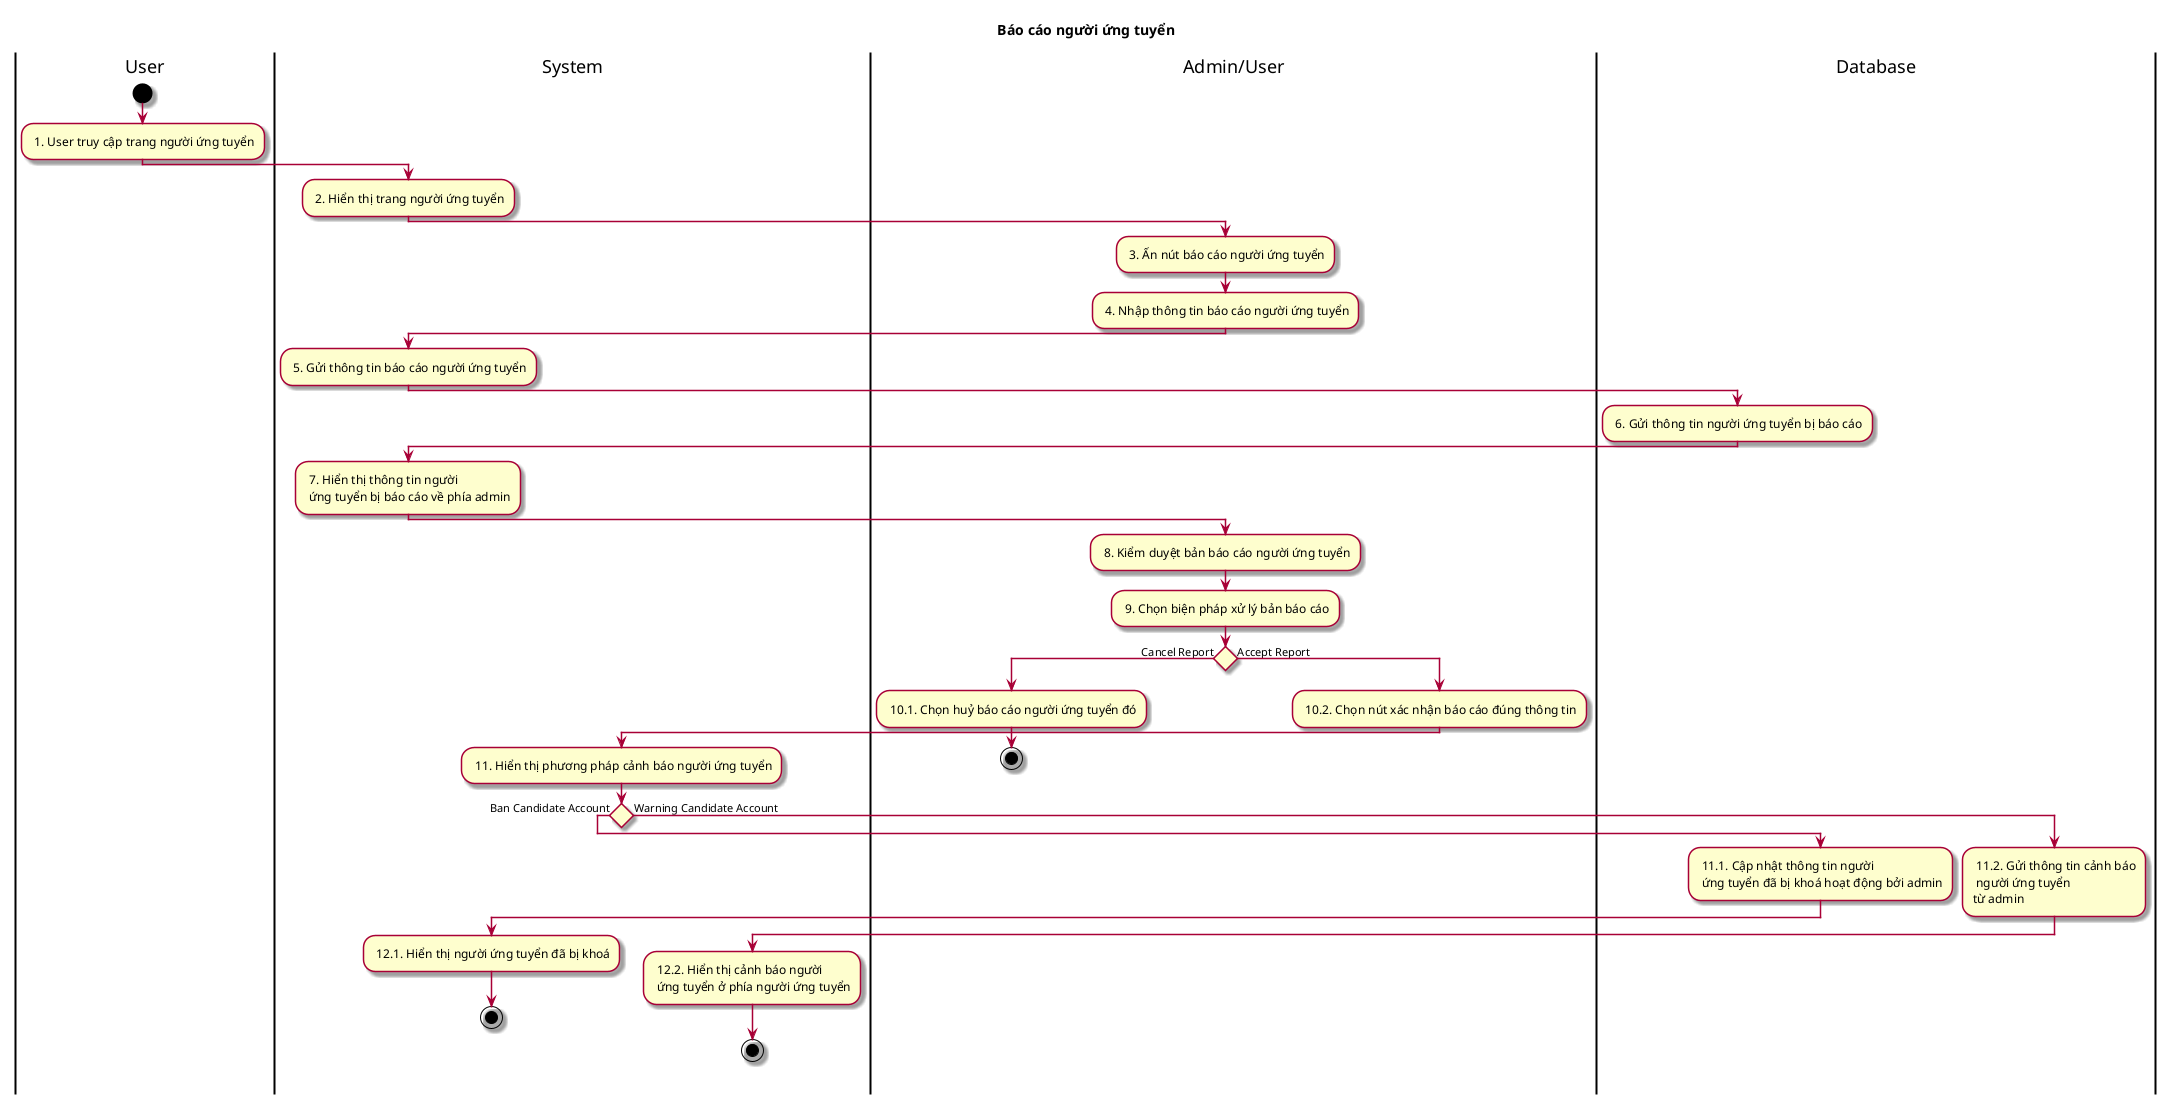 @startuml ActBaoCaoBaiDang
skin rose
title Báo cáo người ứng tuyển
|User|
start
: 1. User truy cập trang người ứng tuyển;
|System|
: 2. Hiển thị trang người ứng tuyển;
|Admin/User|
: 3. Ấn nút báo cáo người ứng tuyển;
: 4. Nhập thông tin báo cáo người ứng tuyển;
|System|
: 5. Gửi thông tin báo cáo người ứng tuyển;
|Database|
: 6. Gửi thông tin người ứng tuyển bị báo cáo;
|System|
: 7. Hiển thị thông tin người \n ứng tuyển bị báo cáo về phía admin;
|Admin/User|
: 8. Kiểm duyệt bản báo cáo người ứng tuyển;
: 9. Chọn biện pháp xử lý bản báo cáo;
if () then (Cancel Report)
: 10.1. Chọn huỷ báo cáo người ứng tuyển đó;
stop
else (Accept Report)
: 10.2. Chọn nút xác nhận báo cáo đúng thông tin;
|System|
: 11. Hiển thị phương pháp cảnh báo người ứng tuyển;
if () then (Ban Candidate Account)
|Database|
: 11.1. Cập nhật thông tin người \n ứng tuyển đã bị khoá hoạt động bởi admin;
|System|
: 12.1. Hiển thị người ứng tuyển đã bị khoá;
stop
else (Warning Candidate Account)
|Database|
: 11.2. Gửi thông tin cảnh báo\n người ứng tuyển\ntừ admin;
|System|
: 12.2. Hiển thị cảnh báo người \n ứng tuyển ở phía người ứng tuyển;
stop

@enduml